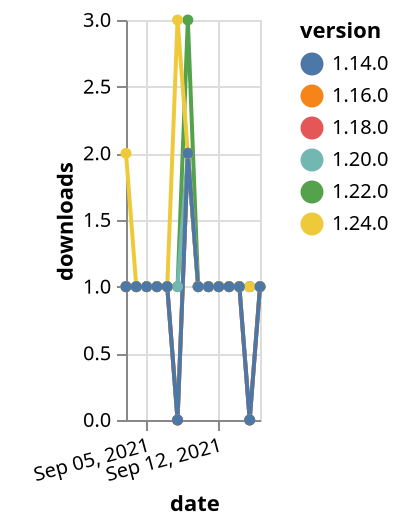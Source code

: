 {"$schema": "https://vega.github.io/schema/vega-lite/v5.json", "description": "A simple bar chart with embedded data.", "data": {"values": [{"date": "2021-09-03", "total": 213, "delta": 1, "version": "1.18.0"}, {"date": "2021-09-04", "total": 214, "delta": 1, "version": "1.18.0"}, {"date": "2021-09-05", "total": 215, "delta": 1, "version": "1.18.0"}, {"date": "2021-09-06", "total": 216, "delta": 1, "version": "1.18.0"}, {"date": "2021-09-07", "total": 217, "delta": 1, "version": "1.18.0"}, {"date": "2021-09-08", "total": 217, "delta": 0, "version": "1.18.0"}, {"date": "2021-09-09", "total": 219, "delta": 2, "version": "1.18.0"}, {"date": "2021-09-10", "total": 220, "delta": 1, "version": "1.18.0"}, {"date": "2021-09-11", "total": 221, "delta": 1, "version": "1.18.0"}, {"date": "2021-09-12", "total": 222, "delta": 1, "version": "1.18.0"}, {"date": "2021-09-13", "total": 223, "delta": 1, "version": "1.18.0"}, {"date": "2021-09-14", "total": 224, "delta": 1, "version": "1.18.0"}, {"date": "2021-09-15", "total": 224, "delta": 0, "version": "1.18.0"}, {"date": "2021-09-16", "total": 225, "delta": 1, "version": "1.18.0"}, {"date": "2021-09-03", "total": 209, "delta": 1, "version": "1.22.0"}, {"date": "2021-09-04", "total": 210, "delta": 1, "version": "1.22.0"}, {"date": "2021-09-05", "total": 211, "delta": 1, "version": "1.22.0"}, {"date": "2021-09-06", "total": 212, "delta": 1, "version": "1.22.0"}, {"date": "2021-09-07", "total": 213, "delta": 1, "version": "1.22.0"}, {"date": "2021-09-08", "total": 214, "delta": 1, "version": "1.22.0"}, {"date": "2021-09-09", "total": 217, "delta": 3, "version": "1.22.0"}, {"date": "2021-09-10", "total": 218, "delta": 1, "version": "1.22.0"}, {"date": "2021-09-11", "total": 219, "delta": 1, "version": "1.22.0"}, {"date": "2021-09-12", "total": 220, "delta": 1, "version": "1.22.0"}, {"date": "2021-09-13", "total": 221, "delta": 1, "version": "1.22.0"}, {"date": "2021-09-14", "total": 222, "delta": 1, "version": "1.22.0"}, {"date": "2021-09-15", "total": 223, "delta": 1, "version": "1.22.0"}, {"date": "2021-09-16", "total": 224, "delta": 1, "version": "1.22.0"}, {"date": "2021-09-03", "total": 176, "delta": 1, "version": "1.20.0"}, {"date": "2021-09-04", "total": 177, "delta": 1, "version": "1.20.0"}, {"date": "2021-09-05", "total": 178, "delta": 1, "version": "1.20.0"}, {"date": "2021-09-06", "total": 179, "delta": 1, "version": "1.20.0"}, {"date": "2021-09-07", "total": 180, "delta": 1, "version": "1.20.0"}, {"date": "2021-09-08", "total": 181, "delta": 1, "version": "1.20.0"}, {"date": "2021-09-09", "total": 183, "delta": 2, "version": "1.20.0"}, {"date": "2021-09-10", "total": 184, "delta": 1, "version": "1.20.0"}, {"date": "2021-09-11", "total": 185, "delta": 1, "version": "1.20.0"}, {"date": "2021-09-12", "total": 186, "delta": 1, "version": "1.20.0"}, {"date": "2021-09-13", "total": 187, "delta": 1, "version": "1.20.0"}, {"date": "2021-09-14", "total": 188, "delta": 1, "version": "1.20.0"}, {"date": "2021-09-15", "total": 189, "delta": 1, "version": "1.20.0"}, {"date": "2021-09-16", "total": 190, "delta": 1, "version": "1.20.0"}, {"date": "2021-09-03", "total": 209, "delta": 1, "version": "1.16.0"}, {"date": "2021-09-04", "total": 210, "delta": 1, "version": "1.16.0"}, {"date": "2021-09-05", "total": 211, "delta": 1, "version": "1.16.0"}, {"date": "2021-09-06", "total": 212, "delta": 1, "version": "1.16.0"}, {"date": "2021-09-07", "total": 213, "delta": 1, "version": "1.16.0"}, {"date": "2021-09-08", "total": 213, "delta": 0, "version": "1.16.0"}, {"date": "2021-09-09", "total": 215, "delta": 2, "version": "1.16.0"}, {"date": "2021-09-10", "total": 216, "delta": 1, "version": "1.16.0"}, {"date": "2021-09-11", "total": 217, "delta": 1, "version": "1.16.0"}, {"date": "2021-09-12", "total": 218, "delta": 1, "version": "1.16.0"}, {"date": "2021-09-13", "total": 219, "delta": 1, "version": "1.16.0"}, {"date": "2021-09-14", "total": 220, "delta": 1, "version": "1.16.0"}, {"date": "2021-09-15", "total": 220, "delta": 0, "version": "1.16.0"}, {"date": "2021-09-16", "total": 221, "delta": 1, "version": "1.16.0"}, {"date": "2021-09-03", "total": 125, "delta": 2, "version": "1.24.0"}, {"date": "2021-09-04", "total": 126, "delta": 1, "version": "1.24.0"}, {"date": "2021-09-05", "total": 127, "delta": 1, "version": "1.24.0"}, {"date": "2021-09-06", "total": 128, "delta": 1, "version": "1.24.0"}, {"date": "2021-09-07", "total": 129, "delta": 1, "version": "1.24.0"}, {"date": "2021-09-08", "total": 132, "delta": 3, "version": "1.24.0"}, {"date": "2021-09-09", "total": 134, "delta": 2, "version": "1.24.0"}, {"date": "2021-09-10", "total": 135, "delta": 1, "version": "1.24.0"}, {"date": "2021-09-11", "total": 136, "delta": 1, "version": "1.24.0"}, {"date": "2021-09-12", "total": 137, "delta": 1, "version": "1.24.0"}, {"date": "2021-09-13", "total": 138, "delta": 1, "version": "1.24.0"}, {"date": "2021-09-14", "total": 139, "delta": 1, "version": "1.24.0"}, {"date": "2021-09-15", "total": 140, "delta": 1, "version": "1.24.0"}, {"date": "2021-09-16", "total": 141, "delta": 1, "version": "1.24.0"}, {"date": "2021-09-03", "total": 267, "delta": 1, "version": "1.14.0"}, {"date": "2021-09-04", "total": 268, "delta": 1, "version": "1.14.0"}, {"date": "2021-09-05", "total": 269, "delta": 1, "version": "1.14.0"}, {"date": "2021-09-06", "total": 270, "delta": 1, "version": "1.14.0"}, {"date": "2021-09-07", "total": 271, "delta": 1, "version": "1.14.0"}, {"date": "2021-09-08", "total": 271, "delta": 0, "version": "1.14.0"}, {"date": "2021-09-09", "total": 273, "delta": 2, "version": "1.14.0"}, {"date": "2021-09-10", "total": 274, "delta": 1, "version": "1.14.0"}, {"date": "2021-09-11", "total": 275, "delta": 1, "version": "1.14.0"}, {"date": "2021-09-12", "total": 276, "delta": 1, "version": "1.14.0"}, {"date": "2021-09-13", "total": 277, "delta": 1, "version": "1.14.0"}, {"date": "2021-09-14", "total": 278, "delta": 1, "version": "1.14.0"}, {"date": "2021-09-15", "total": 278, "delta": 0, "version": "1.14.0"}, {"date": "2021-09-16", "total": 279, "delta": 1, "version": "1.14.0"}]}, "width": "container", "mark": {"type": "line", "point": {"filled": true}}, "encoding": {"x": {"field": "date", "type": "temporal", "timeUnit": "yearmonthdate", "title": "date", "axis": {"labelAngle": -15}}, "y": {"field": "delta", "type": "quantitative", "title": "downloads"}, "color": {"field": "version", "type": "nominal"}, "tooltip": {"field": "delta"}}}